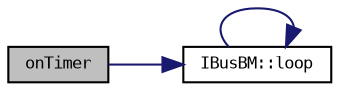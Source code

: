 digraph "onTimer"
{
 // LATEX_PDF_SIZE
  bgcolor="transparent";
  edge [fontname="DejaVuSansMono",fontsize="8",labelfontname="DejaVuSansMono",labelfontsize="8"];
  node [fontname="DejaVuSansMono",fontsize="8",shape=record];
  rankdir="LR";
  Node1 [label="onTimer",height=0.2,width=0.4,color="black", fillcolor="grey75", style="filled", fontcolor="black",tooltip=" "];
  Node1 -> Node2 [color="midnightblue",fontsize="8",style="solid",fontname="DejaVuSansMono"];
  Node2 [label="IBusBM::loop",height=0.2,width=0.4,color="black",URL="$classIBusBM.html#a3219abe525dde59156d00538d93faa11",tooltip=" "];
  Node2 -> Node2 [color="midnightblue",fontsize="8",style="solid",fontname="DejaVuSansMono"];
}
